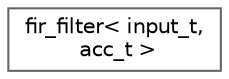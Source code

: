 digraph "Graphical Class Hierarchy"
{
 // LATEX_PDF_SIZE
  bgcolor="transparent";
  edge [fontname=Helvetica,fontsize=10,labelfontname=Helvetica,labelfontsize=10];
  node [fontname=Helvetica,fontsize=10,shape=box,height=0.2,width=0.4];
  rankdir="LR";
  Node0 [id="Node000000",label="fir_filter\< input_t,\l acc_t \>",height=0.2,width=0.4,color="grey40", fillcolor="white", style="filled",URL="$classfir__filter.html",tooltip=" "];
}
